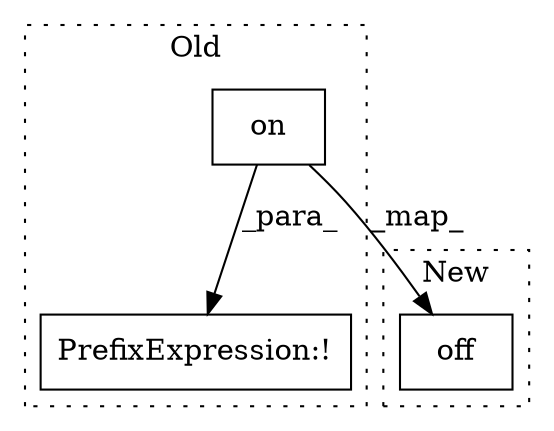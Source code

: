 digraph G {
subgraph cluster0 {
1 [label="on" a="32" s="3382" l="4" shape="box"];
3 [label="PrefixExpression:!" a="38" s="3352" l="1" shape="box"];
label = "Old";
style="dotted";
}
subgraph cluster1 {
2 [label="off" a="32" s="3381" l="5" shape="box"];
label = "New";
style="dotted";
}
1 -> 2 [label="_map_"];
1 -> 3 [label="_para_"];
}
